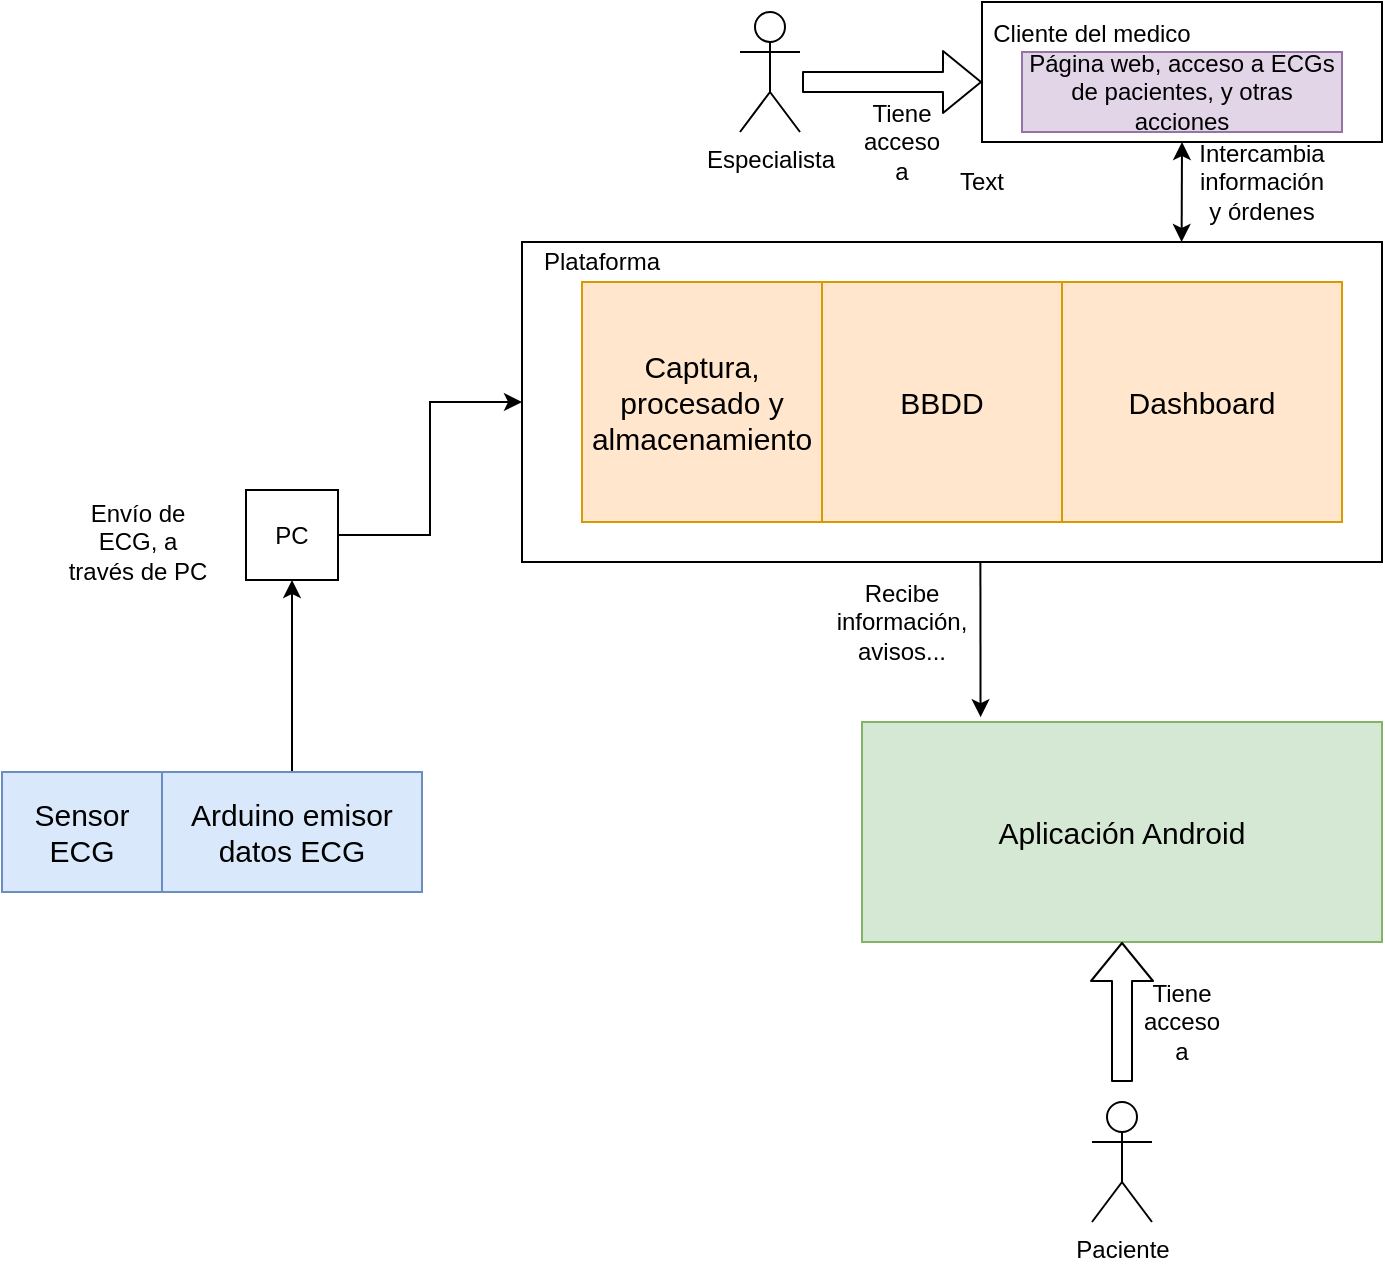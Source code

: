 <mxfile version="14.4.2" type="device"><diagram id="pRR70wJHcGtDu46WTZAY" name="Página-1"><mxGraphModel dx="1662" dy="794" grid="0" gridSize="10" guides="1" tooltips="1" connect="1" arrows="1" fold="1" page="1" pageScale="1" pageWidth="827" pageHeight="1169" math="0" shadow="0"><root><mxCell id="0"/><mxCell id="1" parent="0"/><mxCell id="3bHZMTy0998TkIcZ8oJZ-3" value="" style="rounded=0;whiteSpace=wrap;html=1;" parent="1" vertex="1"><mxGeometry x="525" y="30" width="200" height="70" as="geometry"/></mxCell><mxCell id="lMK177KsXfzrvysSB4SF-10" value="" style="rounded=0;whiteSpace=wrap;html=1;fontSize=15;" parent="1" vertex="1"><mxGeometry x="295" y="150" width="430" height="160" as="geometry"/></mxCell><mxCell id="lMK177KsXfzrvysSB4SF-2" value="Dashboard" style="rounded=0;whiteSpace=wrap;html=1;verticalAlign=middle;fontSize=15;fillColor=#ffe6cc;strokeColor=#d79b00;" parent="1" vertex="1"><mxGeometry x="565" y="170" width="140" height="120" as="geometry"/></mxCell><mxCell id="lMK177KsXfzrvysSB4SF-3" value="Aplicación Android" style="rounded=0;whiteSpace=wrap;html=1;fontSize=15;fillColor=#d5e8d4;strokeColor=#82b366;" parent="1" vertex="1"><mxGeometry x="465" y="390" width="260" height="110" as="geometry"/></mxCell><mxCell id="lMK177KsXfzrvysSB4SF-4" value="Sensor ECG" style="rounded=0;whiteSpace=wrap;html=1;fontSize=15;fillColor=#dae8fc;strokeColor=#6c8ebf;" parent="1" vertex="1"><mxGeometry x="35" y="415" width="80" height="60" as="geometry"/></mxCell><mxCell id="xGzGEHXfUKCre0LzdQn9-3" style="edgeStyle=orthogonalEdgeStyle;rounded=0;orthogonalLoop=1;jettySize=auto;html=1;entryX=0.5;entryY=1;entryDx=0;entryDy=0;" edge="1" parent="1" source="lMK177KsXfzrvysSB4SF-5" target="xGzGEHXfUKCre0LzdQn9-1"><mxGeometry relative="1" as="geometry"/></mxCell><mxCell id="lMK177KsXfzrvysSB4SF-5" value="Arduino emisor datos ECG" style="rounded=0;whiteSpace=wrap;html=1;fontSize=15;fillColor=#dae8fc;strokeColor=#6c8ebf;" parent="1" vertex="1"><mxGeometry x="115" y="415" width="130" height="60" as="geometry"/></mxCell><mxCell id="lMK177KsXfzrvysSB4SF-6" value="BBDD" style="rounded=0;whiteSpace=wrap;html=1;fontSize=15;fillColor=#ffe6cc;strokeColor=#d79b00;" parent="1" vertex="1"><mxGeometry x="445" y="170" width="120" height="120" as="geometry"/></mxCell><mxCell id="lMK177KsXfzrvysSB4SF-7" value="Captura, procesado y almacenamiento" style="rounded=0;whiteSpace=wrap;html=1;fontSize=15;fillColor=#ffe6cc;strokeColor=#d79b00;" parent="1" vertex="1"><mxGeometry x="325" y="170" width="120" height="120" as="geometry"/></mxCell><mxCell id="lMK177KsXfzrvysSB4SF-9" value="&lt;font style=&quot;font-size: 12px&quot;&gt;Cliente del medico&lt;/font&gt;" style="text;html=1;strokeColor=none;fillColor=none;align=center;verticalAlign=bottom;whiteSpace=wrap;rounded=0;fontSize=12;horizontal=1;" parent="1" vertex="1"><mxGeometry x="505" y="50" width="150" height="5" as="geometry"/></mxCell><mxCell id="3bHZMTy0998TkIcZ8oJZ-1" value="Envío de ECG, a través de PC" style="text;html=1;strokeColor=none;fillColor=none;align=center;verticalAlign=middle;whiteSpace=wrap;rounded=0;" parent="1" vertex="1"><mxGeometry x="66" y="290" width="74" height="20" as="geometry"/></mxCell><mxCell id="3bHZMTy0998TkIcZ8oJZ-2" value="Plataforma" style="text;html=1;strokeColor=none;fillColor=none;align=center;verticalAlign=middle;whiteSpace=wrap;rounded=0;" parent="1" vertex="1"><mxGeometry x="315" y="150" width="40" height="20" as="geometry"/></mxCell><mxCell id="3bHZMTy0998TkIcZ8oJZ-7" value="Paciente" style="shape=umlActor;verticalLabelPosition=bottom;verticalAlign=top;html=1;outlineConnect=0;" parent="1" vertex="1"><mxGeometry x="580" y="580" width="30" height="60" as="geometry"/></mxCell><mxCell id="3bHZMTy0998TkIcZ8oJZ-10" value="" style="shape=flexArrow;endArrow=classic;html=1;entryX=0.5;entryY=1;entryDx=0;entryDy=0;" parent="1" target="lMK177KsXfzrvysSB4SF-3" edge="1"><mxGeometry width="50" height="50" relative="1" as="geometry"><mxPoint x="595" y="570" as="sourcePoint"/><mxPoint x="445" y="400" as="targetPoint"/></mxGeometry></mxCell><mxCell id="3bHZMTy0998TkIcZ8oJZ-12" value="Tiene acceso a" style="text;html=1;strokeColor=none;fillColor=none;align=center;verticalAlign=middle;whiteSpace=wrap;rounded=0;" parent="1" vertex="1"><mxGeometry x="605" y="530" width="40" height="20" as="geometry"/></mxCell><mxCell id="3bHZMTy0998TkIcZ8oJZ-15" value="" style="endArrow=classic;html=1;exitX=0.533;exitY=0.998;exitDx=0;exitDy=0;exitPerimeter=0;entryX=0.228;entryY=-0.022;entryDx=0;entryDy=0;entryPerimeter=0;" parent="1" source="lMK177KsXfzrvysSB4SF-10" target="lMK177KsXfzrvysSB4SF-3" edge="1"><mxGeometry width="50" height="50" relative="1" as="geometry"><mxPoint x="495" y="420" as="sourcePoint"/><mxPoint x="545" y="370" as="targetPoint"/></mxGeometry></mxCell><mxCell id="3bHZMTy0998TkIcZ8oJZ-17" value="Recibe información, avisos..." style="text;html=1;strokeColor=none;fillColor=none;align=center;verticalAlign=middle;whiteSpace=wrap;rounded=0;" parent="1" vertex="1"><mxGeometry x="465" y="330" width="40" height="20" as="geometry"/></mxCell><mxCell id="3bHZMTy0998TkIcZ8oJZ-19" value="" style="endArrow=classic;startArrow=classic;html=1;exitX=0.5;exitY=1;exitDx=0;exitDy=0;entryX=0.767;entryY=0;entryDx=0;entryDy=0;entryPerimeter=0;" parent="1" source="3bHZMTy0998TkIcZ8oJZ-3" target="lMK177KsXfzrvysSB4SF-10" edge="1"><mxGeometry width="50" height="50" relative="1" as="geometry"><mxPoint x="495" y="230" as="sourcePoint"/><mxPoint x="545" y="180" as="targetPoint"/></mxGeometry></mxCell><mxCell id="3bHZMTy0998TkIcZ8oJZ-20" value="Intercambia información y órdenes" style="text;html=1;strokeColor=none;fillColor=none;align=center;verticalAlign=middle;whiteSpace=wrap;rounded=0;" parent="1" vertex="1"><mxGeometry x="645" y="110" width="40" height="20" as="geometry"/></mxCell><mxCell id="3bHZMTy0998TkIcZ8oJZ-21" value="Especialista" style="shape=umlActor;verticalLabelPosition=bottom;verticalAlign=top;html=1;outlineConnect=0;" parent="1" vertex="1"><mxGeometry x="404" y="35" width="30" height="60" as="geometry"/></mxCell><mxCell id="3bHZMTy0998TkIcZ8oJZ-23" value="" style="shape=flexArrow;endArrow=classic;html=1;entryX=0;entryY=0.571;entryDx=0;entryDy=0;entryPerimeter=0;" parent="1" target="3bHZMTy0998TkIcZ8oJZ-3" edge="1"><mxGeometry width="50" height="50" relative="1" as="geometry"><mxPoint x="435" y="70" as="sourcePoint"/><mxPoint x="515" y="70" as="targetPoint"/></mxGeometry></mxCell><mxCell id="3bHZMTy0998TkIcZ8oJZ-24" value="Tiene acceso a" style="text;html=1;strokeColor=none;fillColor=none;align=center;verticalAlign=middle;whiteSpace=wrap;rounded=0;" parent="1" vertex="1"><mxGeometry x="465" y="90" width="40" height="20" as="geometry"/></mxCell><mxCell id="3bHZMTy0998TkIcZ8oJZ-25" value="Página web, acceso a ECGs de pacientes, y otras acciones" style="rounded=0;whiteSpace=wrap;html=1;fillColor=#e1d5e7;strokeColor=#9673a6;" parent="1" vertex="1"><mxGeometry x="545" y="55" width="160" height="40" as="geometry"/></mxCell><mxCell id="3bHZMTy0998TkIcZ8oJZ-26" value="Text" style="text;html=1;strokeColor=none;fillColor=none;align=center;verticalAlign=middle;whiteSpace=wrap;rounded=0;" parent="1" vertex="1"><mxGeometry x="505" y="110" width="40" height="20" as="geometry"/></mxCell><mxCell id="xGzGEHXfUKCre0LzdQn9-4" style="edgeStyle=orthogonalEdgeStyle;rounded=0;orthogonalLoop=1;jettySize=auto;html=1;entryX=0;entryY=0.5;entryDx=0;entryDy=0;" edge="1" parent="1" source="xGzGEHXfUKCre0LzdQn9-1" target="lMK177KsXfzrvysSB4SF-10"><mxGeometry relative="1" as="geometry"/></mxCell><mxCell id="xGzGEHXfUKCre0LzdQn9-1" value="" style="rounded=0;whiteSpace=wrap;html=1;" vertex="1" parent="1"><mxGeometry x="157" y="274" width="46" height="45" as="geometry"/></mxCell><mxCell id="xGzGEHXfUKCre0LzdQn9-5" value="PC" style="text;html=1;strokeColor=none;fillColor=none;align=center;verticalAlign=middle;whiteSpace=wrap;rounded=0;" vertex="1" parent="1"><mxGeometry x="160" y="286.5" width="40" height="20" as="geometry"/></mxCell></root></mxGraphModel></diagram></mxfile>